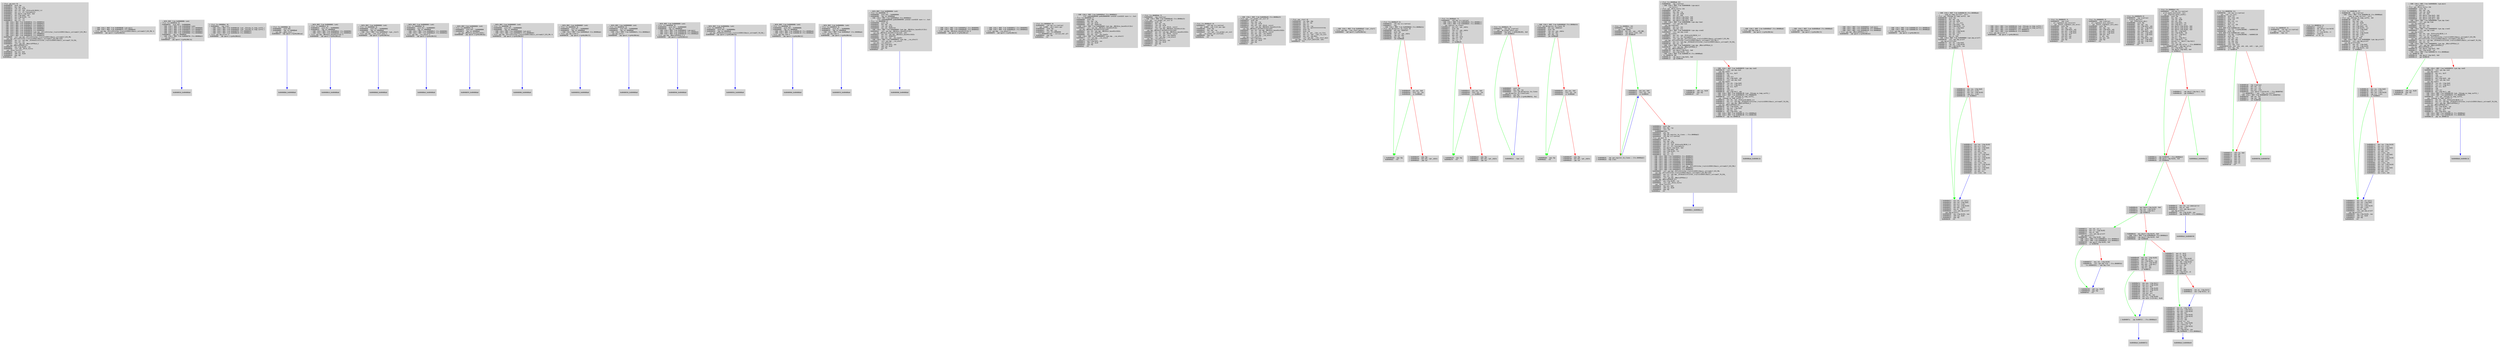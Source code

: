 digraph code {
	graph [bgcolor=white];
	node [color=lightgray, style=filled shape=box fontname="Courier" fontsize="8"];
 "0x00400b50_0x00400b50" [URL="sym.main/0x00400b50", color="lightgray", label="/ (fcn) sym.main 91\l| 0x00400b50   push rbp\l| 0x00400b51   mov rbp, rsp\l| 0x00400b54   sub rsp, 0x20\l| 0x00400b58   mov rax, sym._ZSt4coutGLIBCXX_3.4\l| 0x00400b62   mov rcx, str.runningtests\l| 0x00400b6c   mov dword [rbp-0x4], 0x0\l| 0x00400b73   mov [rbp-0x8], edi\l| 0x00400b76   mov [rbp-0x10], rsi\l| 0x00400b7a   mov rdi, rax\l| 0x00400b7d   mov rsi, rcx\l| ; CODE (CALL) XREF from 0x00400916 (fcn.00400916)\l| ; CODE (CALL) XREF from 0x004009d3 (fcn.004009d3)\l| ; CODE (CALL) XREF from 0x00400a33 (fcn.00400a33)\l| ; CODE (CALL) XREF from 0x00400ab2 (fcn.00400ab2)\l| ; CODE (CALL) XREF from 0x00400986 (fcn.00400986)\l| ; CODE (CALL) XREF from 0x00400936 (fcn.00400936)\l| ; CODE (CALL) XREF from 0x00400910 (sym.imp._ZStlsISt11char_traitsIcEERSt13basic_ostreamIcT_ES5_PKc)\l| ; CODE (CALL) XREF from 0x00400956 (fcn.00400956)\l| ; CODE (CALL) XREF from 0x00400976 (fcn.00400976)\l| 0x00400b80   call sym.imp._ZStlsISt11char_traitsIcEERSt13basic_ostreamIcT_ES5_PKc\l|    sym.imp._ZStlsISt11char_traitsIcEERSt13basic_ostreamIcT_ES5_PKc(unk)\l| 0x00400b85   mov rsi, sym.imp._ZSt4endlIcSt11char_traitsIcEERSt13basic_ostreamIT_T0_ES6_\l| 0x00400b8f   mov rdi, rax\l| 0x00400b92   call sym.imp._ZNSolsEPFRSoS_E\l|    sym.imp._ZNSolsEPFRSoS_E()\l| 0x00400b97   mov [rbp-0x18], rax\l| 0x00400b9b   call sym._Z9run_testsv\l|    sym._Z9run_testsv()\l| 0x00400ba0   mov eax, 0x0\l| 0x00400ba5   add rsp, 0x20\l| 0x00400ba9   pop rbp\l\ 0x00400baa   ret\l"]
 "0x00400910_0x00400910" [URL="sym.imp._ZStlsISt11char_traitsIcEERSt13basic_ostreamIcT_ES5_PKc/0x00400910", color="lightgray", label="  ; CODE (CALL) XREF from 0x00400b80 (sym.main)\l  ; CODE (CALL) XREF from 0x00400bf9 (fcn.00400bab)\l/ (fcn) sym.imp._ZStlsISt11char_traitsIcEERSt13basic_ostreamIcT_ES5_PKc 6\l\ 0x00400910   jmp qword [rip+0x200c82]\l"]
	"0x00400916_0x00400916" -> "0x00400916_0x004008a0" [color="blue"];
 "0x00400916_0x00400916" [URL="fcn.00400916/0x00400916", color="lightgray", label="  ; DATA XREF from 0x00000006 (unk)\l/ (fcn) fcn.00400916 16\l| 0x00400916   push 0x6 ; 0x00000006 \l| ; CODE (CALL) XREF from 0x004008a0 (unk)\l| ; CODE (CALL) XREF from 0x004008d6 (fcn.004008d6)\l| ; CODE (CALL) XREF from 0x004008f6 (fcn.004008f6)\l| ; CODE (CALL) XREF from 0x004008e6 (fcn.004008e6)\l| ; CODE (CALL) XREF from 0x004008b6 (fcn.004008b6)\l| 0x0040091b   jmp loc.004008a0\l| ; CODE (CALL) XREF from 0x00400f5b (fcn.00400da3)\l\ ;-- sym.imp.free:\l\ 0x00400920   jmp qword [rip+0x200c7a]\l"]
 "0x004008ac_0x004008ac" [URL="fcn.004008ac/0x004008ac", color="lightgray", label="/ (fcn) fcn.004008ac 10\l| 0x004008ac   nop [rax]\l  ; CODE (CALL) XREF from 0x00400cbb (sym._Z16swap_no_temp_varPiS_)\l  ; CODE (CALL) XREF from 0x00400d2b (sym._Z16swap_no_temp_varPiS_)\l  ; CODE (CALL) XREF from 0x00400f41 (fcn.00400da3)\l  ; CODE (CALL) XREF from 0x00400e3d (fcn.00400da3)\l/ (fcn) sym.imp.printf 6\l\ 0x004008b0   jmp qword [rip+0x200cb2]\l"]
	"0x004008b6_0x004008b6" -> "0x004008b6_0x004008a0" [color="blue"];
 "0x004008b6_0x004008b6" [URL="fcn.004008b6/0x004008b6", color="lightgray", label="/ (fcn) fcn.004008b6 16\l| 0x004008b6   push 0x0\l| 0x004008bb   jmp loc.004008a0\l\ ;-- sym.imp.__gmon_start__:\l\ 0x004008c0   jmp qword [rip+0x200caa]\l"]
	"0x004008c6_0x004008c6" -> "0x004008c6_0x004008a0" [color="blue"];
 "0x004008c6_0x004008c6" [URL="fcn.004008c6/0x004008c6", color="lightgray", label="  ; DATA XREF from 0x00000001 (unk)\l/ (fcn) fcn.004008c6 16\l| 0x004008c6   push 0x1 ; 0x00000001 \l| 0x004008cb   jmp loc.004008a0\l  ; CODE (CALL) XREF from 0x004009a2 (fcn.00400986)\l  ; CODE (CALL) XREF from 0x00400a02 (fcn.004009eb)\l/ (fcn) sym.imp._ZNSt8ios_base4InitC1Ev 6\l\ 0x004008d0   jmp qword [rip+0x200ca2]\l"]
	"0x004008d6_0x004008d6" -> "0x004008d6_0x004008a0" [color="blue"];
 "0x004008d6_0x004008d6" [URL="fcn.004008d6/0x004008d6", color="lightgray", label="  ; DATA XREF from 0x00000002 (unk)\l/ (fcn) fcn.004008d6 16\l| 0x004008d6   push 0x2 ; 0x00000002 \l| 0x004008db   jmp loc.004008a0\l  ; CODE (CALL) XREF from 0x00400a6f (sym._start)\l/ (fcn) sym.imp.__libc_start_main 6\l\ 0x004008e0   jmp qword [rip+0x200c9a]\l"]
	"0x004008e6_0x004008e6" -> "0x004008e6_0x004008a0" [color="blue"];
 "0x004008e6_0x004008e6" [URL="fcn.004008e6/0x004008e6", color="lightgray", label="  ; DATA XREF from 0x00000003 (unk)\l/ (fcn) fcn.004008e6 16\l| 0x004008e6   push 0x3 ; 0x00000003 \l| 0x004008eb   jmp loc.004008a0\l  ; CODE (CALL) XREF from 0x004009c5 (fcn.00400986)\l  ; CODE (CALL) XREF from 0x00400a25 (fcn.004009eb)\l/ (fcn) sym.imp.__cxa_atexit 6\l\ 0x004008f0   jmp qword [rip+0x200c92]\l"]
	"0x004008f6_0x004008f6" -> "0x004008f6_0x004008a0" [color="blue"];
 "0x004008f6_0x004008f6" [URL="fcn.004008f6/0x004008f6", color="lightgray", label="  ; DATA XREF from 0x00000004 (unk)\l/ (fcn) fcn.004008f6 16\l| 0x004008f6   push 0x4 ; 0x00000004 \l| 0x004008fb   jmp loc.004008a0\l\ ;-- sym.imp._ZNSt8ios_base4InitD1Ev:\l\ 0x00400900   jmp qword [rip+0x200c8a]\l"]
	"0x00400906_0x00400906" -> "0x00400906_0x004008a0" [color="blue"];
 "0x00400906_0x00400906" [URL="fcn.00400906/0x00400906", color="lightgray", label="  ; DATA XREF from 0x00000005 (unk)\l/ (fcn) fcn.00400906 16\l| 0x00400906   push 0x5 ; 0x00000005 \l| 0x0040090b   jmp loc.004008a0\l  ; CODE (CALL) XREF from 0x00400b80 (sym.main)\l  ; CODE (CALL) XREF from 0x00400bf9 (fcn.00400bab)\l/ (fcn) sym.imp._ZStlsISt11char_traitsIcEERSt13basic_ostreamIcT_ES5_PKc 6\l\ 0x00400910   jmp qword [rip+0x200c82]\l"]
	"0x00400926_0x00400926" -> "0x00400926_0x004008a0" [color="blue"];
 "0x00400926_0x00400926" [URL="fcn.00400926/0x00400926", color="lightgray", label="  ; DATA XREF from 0x00000007 (unk)\l/ (fcn) fcn.00400926 16\l| 0x00400926   push 0x7 ; 0x00000007 \l| 0x0040092b   jmp loc.004008a0\l  ; CODE (CALL) XREF from 0x00400be0 (fcn.00400bab)\l/ (fcn) sym.imp.srand 6\l\ 0x00400930   jmp qword [rip+0x200c72]\l"]
	"0x00400936_0x00400936" -> "0x00400936_0x004008a0" [color="blue"];
 "0x00400936_0x00400936" [URL="fcn.00400936/0x00400936", color="lightgray", label="  ; DATA XREF from 0x00000008 (unk)\l/ (fcn) fcn.00400936 16\l| 0x00400936   push 0x8 ; 0x00000008 \l| 0x0040093b   jmp loc.004008a0\l| ; CODE (CALL) XREF from 0x00400dfa (fcn.00400da3)\l\ ;-- sym.imp.calloc:\l\ 0x00400940   jmp qword [rip+0x200c6a]\l"]
	"0x00400946_0x00400946" -> "0x00400946_0x004008a0" [color="blue"];
 "0x00400946_0x00400946" [URL="fcn.00400946/0x00400946", color="lightgray", label="  ; DATA XREF from 0x00000009 (unk)\l/ (fcn) fcn.00400946 16\l| 0x00400946   push 0x9 ; 0x00000009 \l| 0x0040094b   jmp loc.004008a0\l  ; CODE (CALL) XREF from 0x00400b92 (sym.main)\l  ; CODE (CALL) XREF from 0x00400c0b (fcn.00400bab)\l  ; CODE (CALL) XREF from 0x00400c69 (fcn.00400bab)\l/ (fcn) sym.imp._ZNSolsEPFRSoS_E 6\l\ 0x00400950   jmp qword [rip+0x200c62]\l"]
	"0x00400956_0x00400956" -> "0x00400956_0x004008a0" [color="blue"];
 "0x00400956_0x00400956" [URL="fcn.00400956/0x00400956", color="lightgray", label="  ; DATA XREF from 0x0000000a (unk)\l/ (fcn) fcn.00400956 16\l| 0x00400956   push 0xa ; 0x0000000a \l| 0x0040095b   jmp loc.004008a0\l\ ;-- sym.imp._ZSt4endlIcSt11char_traitsIcEERSt13basic_ostreamIT_T0_ES6_:\l\ 0x00400960   jmp qword [rip+0x200c5a]\l"]
	"0x00400966_0x00400966" -> "0x00400966_0x004008a0" [color="blue"];
 "0x00400966_0x00400966" [URL="fcn.00400966/0x00400966", color="lightgray", label="  ; DATA XREF from 0x0000000b (unk)\l/ (fcn) fcn.00400966 16\l| 0x00400966   push 0xb ; 0x0000000b \l| 0x0040096b   jmp loc.004008a0\l  ; CODE (CALL) XREF from 0x00400c28 (fcn.00400bab)\l  ; CODE (CALL) XREF from 0x00400c38 (fcn.00400bab)\l/ (fcn) sym.imp.rand 6\l\ 0x00400970   jmp qword [rip+0x200c52]\l"]
	"0x00400976_0x00400976" -> "0x00400976_0x004008a0" [color="blue"];
 "0x00400976_0x00400976" [URL="fcn.00400976/0x00400976", color="lightgray", label="  ; DATA XREF from 0x0000000c (unk)\l/ (fcn) fcn.00400976 16\l| 0x00400976   push 0xc ; 0x0000000c \l| 0x0040097b   jmp loc.004008a0\l  ; CODE (CALL) XREF from 0x00400bd7 (fcn.00400bab)\l/ (fcn) sym.imp.time 6\l\ 0x00400980   jmp qword [rip+0x200c4a]\l"]
	"0x00400986_0x00400986" -> "0x00400986_0x004008a0" [color="blue"];
 "0x00400986_0x00400986" [URL="fcn.00400986/0x00400986", color="lightgray", label="  ; DATA XREF from 0x0000000d (unk)\l/ (fcn) fcn.00400986 77\l| 0x00400986   push 0xd ; 0x0000000d \l| 0x0040098b   jmp loc.004008a0\l  ; CODE (CALL) XREF from 0x004009e4 (fcn.004009d3)\l   ;      [13] va=0x00400990 pa=0x00000990 sz=1618 vsz=1618 rwx=-r-x .text\l/ (fcn) fcn.00400990 67\l| 0x00400990   push rbp\l| 0x00400991   mov rbp, rsp\l| 0x00400994   sub rsp, 0x10\l| 0x00400998   mov rdi, 0x601714\l| ; CODE (CALL) XREF from 0x004008d0 (sym.imp._ZNSt8ios_base4InitC1Ev)\l| 0x004009a2   call sym.imp._ZNSt8ios_base4InitC1Ev\l|    sym.imp._ZNSt8ios_base4InitC1Ev(unk, unk)\l| 0x004009a7   mov rdi, sym.imp._ZNSt8ios_base4InitD1Ev\l| 0x004009b1   mov rsi, 0x601714\l| 0x004009bb   mov rdx, sym.__dso_handle\l| ; CODE (CALL) XREF from 0x004008f0 (sym.imp.__cxa_atexit)\l| 0x004009c5   call sym.imp.__cxa_atexit\l|    sym.imp.__cxa_atexit()\l| 0x004009ca   mov [rbp-0x4], eax\l| 0x004009cd   add rsp, 0x10\l| 0x004009d1   pop rbp\l\ 0x004009d2   ret\l"]
 "0x004008d0_0x004008d0" [URL="sym.imp._ZNSt8ios_base4InitC1Ev/0x004008d0", color="lightgray", label="  ; CODE (CALL) XREF from 0x004009a2 (fcn.00400986)\l  ; CODE (CALL) XREF from 0x00400a02 (fcn.004009eb)\l/ (fcn) sym.imp._ZNSt8ios_base4InitC1Ev 6\l\ 0x004008d0   jmp qword [rip+0x200ca2]\l"]
 "0x004008f0_0x004008f0" [URL="sym.imp.__cxa_atexit/0x004008f0", color="lightgray", label="  ; CODE (CALL) XREF from 0x004009c5 (fcn.00400986)\l  ; CODE (CALL) XREF from 0x00400a25 (fcn.004009eb)\l/ (fcn) sym.imp.__cxa_atexit 6\l\ 0x004008f0   jmp qword [rip+0x200c92]\l"]
 "0x004009d3_0x004009d3" [URL="fcn.004009d3/0x004009d3", color="lightgray", label="/ (fcn) fcn.004009d3 24\l| 0x004009d3   o16 nop [cs:rax+rax]\l| ;-- sym._GLOBAL__sub_I_main.cpp:\l| 0x004009e0   push rbp\l| 0x004009e1   mov rbp, rsp\l| 0x004009e4   call fcn.00400990\l|    fcn.00400990(unk) ; section_end..plt\l| 0x004009e9   pop rbp\l\ 0x004009ea   ret\l"]
 "0x00400990_0x00400990" [URL="fcn.00400990/0x00400990", color="lightgray", label="  ; CODE (CALL) XREF from 0x004009e4 (fcn.004009d3)\l   ;      [13] va=0x00400990 pa=0x00000990 sz=1618 vsz=1618 rwx=-r-x .text\l/ (fcn) fcn.00400990 67\l| 0x00400990   push rbp\l| 0x00400991   mov rbp, rsp\l| 0x00400994   sub rsp, 0x10\l| 0x00400998   mov rdi, 0x601714\l| ; CODE (CALL) XREF from 0x004008d0 (sym.imp._ZNSt8ios_base4InitC1Ev)\l| 0x004009a2   call sym.imp._ZNSt8ios_base4InitC1Ev\l|    sym.imp._ZNSt8ios_base4InitC1Ev(unk)\l| 0x004009a7   mov rdi, sym.imp._ZNSt8ios_base4InitD1Ev\l| 0x004009b1   mov rsi, 0x601714\l| 0x004009bb   mov rdx, sym.__dso_handle\l| ; CODE (CALL) XREF from 0x004008f0 (sym.imp.__cxa_atexit)\l| 0x004009c5   call sym.imp.__cxa_atexit\l|    sym.imp.__cxa_atexit()\l| 0x004009ca   mov [rbp-0x4], eax\l| 0x004009cd   add rsp, 0x10\l| 0x004009d1   pop rbp\l\ 0x004009d2   ret\l"]
 "0x004009eb_0x004009eb" [URL="fcn.004009eb/0x004009eb", color="lightgray", label="/ (fcn) fcn.004009eb 72\l| 0x004009eb   nop [rax+rax]\l  ; CODE (CALL) XREF from 0x00400a44 (fcn.00400a33)\l/ (fcn) sym.__cxx_global_var_init 67\l| 0x004009f0   push rbp\l| 0x004009f1   mov rbp, rsp\l| 0x004009f4   sub rsp, 0x10\l| 0x004009f8   mov rdi, sym._ZStL8__ioinit\l| 0x00400a02   call sym.imp._ZNSt8ios_base4InitC1Ev\l|    sym.imp._ZNSt8ios_base4InitC1Ev(unk)\l| 0x00400a07   mov rdi, sym.imp._ZNSt8ios_base4InitD1Ev\l| 0x00400a11   mov rsi, sym._ZStL8__ioinit\l| 0x00400a1b   mov rdx, sym.__dso_handle\l| 0x00400a25   call sym.imp.__cxa_atexit\l|    sym.imp.__cxa_atexit()\l| 0x00400a2a   mov [rbp-0x4], eax\l| 0x00400a2d   add rsp, 0x10\l| 0x00400a31   pop rbp\l\ 0x00400a32   ret\l"]
 "0x00400a33_0x00400a33" [URL="fcn.00400a33/0x00400a33", color="lightgray", label="/ (fcn) fcn.00400a33 24\l| 0x00400a33   o16 nop [cs:rax+rax]\l| ;-- sym._GLOBAL__sub_I_bit_ops.cpp:\l| 0x00400a40   push rbp\l| 0x00400a41   mov rbp, rsp\l| 0x00400a44   call sym.__cxx_global_var_init\l|    sym.__cxx_global_var_init(unk)\l| 0x00400a49   pop rbp\l\ 0x00400a4a   ret\l"]
 "0x004009f0_0x004009f0" [URL="sym.__cxx_global_var_init/0x004009f0", color="lightgray", label="  ; CODE (CALL) XREF from 0x00400a44 (fcn.00400a33)\l/ (fcn) sym.__cxx_global_var_init 67\l| 0x004009f0   push rbp\l| 0x004009f1   mov rbp, rsp\l| 0x004009f4   sub rsp, 0x10\l| 0x004009f8   mov rdi, sym._ZStL8__ioinit\l| 0x00400a02   call sym.imp._ZNSt8ios_base4InitC1Ev\l|    sym.imp._ZNSt8ios_base4InitC1Ev(unk)\l| 0x00400a07   mov rdi, sym.imp._ZNSt8ios_base4InitD1Ev\l| 0x00400a11   mov rsi, sym._ZStL8__ioinit\l| 0x00400a1b   mov rdx, sym.__dso_handle\l| 0x00400a25   call sym.imp.__cxa_atexit\l|    sym.imp.__cxa_atexit()\l| 0x00400a2a   mov [rbp-0x4], eax\l| 0x00400a2d   add rsp, 0x10\l| 0x00400a31   pop rbp\l\ 0x00400a32   ret\l"]
 "0x00400a4b_0x00400a4b" [URL="sym._start/0x00400a4b", color="lightgray", label="/ (fcn) sym._start 42\l| 0x00400a4b   xor ebp, ebp\l| 0x00400a4d   mov r9, rdx\l| 0x00400a50   pop rsi\l| 0x00400a51   mov rdx, rsp\l| 0x00400a54   and rsp, 0xfffffffffffffff0\l| 0x00400a58   push rax\l| 0x00400a59   push rsp\l| 0x00400a5a   mov r8, sym.__libc_csu_fini\l| 0x00400a61   mov rcx, sym.__libc_csu_init\l| 0x00400a68   mov rdi, sym.main\l| 0x00400a6f   call sym.imp.__libc_start_main\l|    sym.imp.__libc_start_main(unk, unk)\l\ 0x00400a74   hlt\l"]
 "0x004008e0_0x004008e0" [URL="sym.imp.__libc_start_main/0x004008e0", color="lightgray", label="  ; CODE (CALL) XREF from 0x00400a6f (sym._start)\l/ (fcn) sym.imp.__libc_start_main 6\l\ 0x004008e0   jmp qword [rip+0x200c9a]\l"]
	"0x00400a75_0x00400a75" -> "0x00400a75_0x00400ab0" [color="green"];
	"0x00400a75_0x00400a75" -> "0x00400a75_0x00400a95" [color="red"];
 "0x00400a75_0x00400a75" [URL="fcn.00400a75/0x00400a75", color="lightgray", label="/ (fcn) fcn.00400a75 61\l| 0x00400a75   o16 nop [cs:rax+rax]\l| 0x00400a7f   nop\l  ; CODE (CALL) XREF from 0x00400b0d (fcn.00400afa)\l/ (fcn) sym.deregister_tm_clones 50\l| 0x00400a80   mov eax, 0x6015ef\l| 0x00400a85   push rbp\l| 0x00400a86   sub rax, sym._edata\l| 0x00400a8c   cmp rax, 0xe\l| 0x00400a90   mov rbp, rsp\l| 0x00400a93   jbe 0x400ab0\l"]
	"0x00400a75_0x00400a95" -> "0x00400a75_0x00400ab0" [color="green"];
	"0x00400a75_0x00400a95" -> "0x00400a75_0x00400a9f" [color="red"];
 "0x00400a75_0x00400a95" [URL="fcn.00400a75/0x00400a95", color="lightgray", label="| 0x00400a95   mov eax, 0x0\l| 0x00400a9a   test rax, rax\l| 0x00400a9d   jz 0x400ab0\l"]
 "0x00400a75_0x00400a9f" [URL="fcn.00400a75/0x00400a9f", color="lightgray", label="| 0x00400a9f   pop rbp\l| 0x00400aa0   mov edi, sym._edata\l| 0x00400aa5   jmp rax\l"]
 "0x00400a75_0x00400ab0" [URL="fcn.00400a75/0x00400ab0", color="lightgray", label="| 0x00400ab0   pop rbp\l\ 0x00400ab1   ret\l"]
	"0x00400ab2_0x00400ab2" -> "0x00400ab2_0x00400af8" [color="green"];
	"0x00400ab2_0x00400ab2" -> "0x00400ab2_0x00400ae3" [color="red"];
 "0x00400ab2_0x00400ab2" [URL="fcn.00400ab2/0x00400ab2", color="lightgray", label="/ (fcn) fcn.00400ab2 72\l| 0x00400ab2   o16 nop [cs:rax+rax]\l| ; CODE (CALL) XREF from 0x00400b2b (fcn.00400b1c)\l| ; CODE (CALL) XREF from 0x00400b41 (fcn.00400b1c)\l| ;-- sym.register_tm_clones:\l| 0x00400ac0   mov esi, sym._edata\l| 0x00400ac5   push rbp\l| 0x00400ac6   sub rsi, sym._edata\l| 0x00400acd   sar rsi, 0x3\l| 0x00400ad1   mov rbp, rsp\l| 0x00400ad4   mov rax, rsi\l| 0x00400ad7   shr rax, 0x3f\l| 0x00400adb   add rsi, rax\l| 0x00400ade   sar rsi, 1\l| 0x00400ae1   jz 0x400af8\l"]
	"0x00400ab2_0x00400ae3" -> "0x00400ab2_0x00400af8" [color="green"];
	"0x00400ab2_0x00400ae3" -> "0x00400ab2_0x00400aed" [color="red"];
 "0x00400ab2_0x00400ae3" [URL="fcn.00400ab2/0x00400ae3", color="lightgray", label="| 0x00400ae3   mov eax, 0x0\l| 0x00400ae8   test rax, rax\l| 0x00400aeb   jz 0x400af8\l"]
 "0x00400ab2_0x00400aed" [URL="fcn.00400ab2/0x00400aed", color="lightgray", label="| 0x00400aed   pop rbp\l| 0x00400aee   mov edi, sym._edata\l| 0x00400af3   jmp rax\l"]
 "0x00400ab2_0x00400af8" [URL="fcn.00400ab2/0x00400af8", color="lightgray", label="| 0x00400af8   pop rbp\l\ 0x00400af9   ret\l"]
	"0x00400afa_0x00400afa" -> "0x00400afa_0x00400b1a" [color="green"];
	"0x00400afa_0x00400afa" -> "0x00400afa_0x00400b09" [color="red"];
 "0x00400afa_0x00400afa" [URL="fcn.00400afa/0x00400afa", color="lightgray", label="/ (fcn) fcn.00400afa 34\l| 0x00400afa   o16 nop [rax+rax]\l| ;-- sym.__do_global_dtors_aux:\l| 0x00400b00   cmp byte [rip+0x200c09], 0x0\l| 0x00400b07   jnz 0x400b1a\l"]
	"0x00400afa_0x00400b09" -> "0x00400afa_0x00400b1a" [color="blue"];
 "0x00400afa_0x00400b09" [URL="fcn.00400afa/0x00400b09", color="lightgray", label="| 0x00400b09   push rbp\l| 0x00400b0a   mov rbp, rsp\l| 0x00400b0d   call sym.deregister_tm_clones\l|    sym.deregister_tm_clones(unk)\l| 0x00400b12   pop rbp\l| 0x00400b13   mov byte [rip+0x200bf6], 0x1\l"]
 "0x00400afa_0x00400b1a" [URL="fcn.00400afa/0x00400b1a", color="lightgray", label="\ 0x00400b1a   repe ret\l"]
	"0x00400a80_0x00400a80" -> "0x00400a80_0x00400ab0" [color="green"];
	"0x00400a80_0x00400a80" -> "0x00400a80_0x00400a95" [color="red"];
 "0x00400a80_0x00400a80" [URL="sym.deregister_tm_clones/0x00400a80", color="lightgray", label="  ; CODE (CALL) XREF from 0x00400b0d (fcn.00400afa)\l/ (fcn) sym.deregister_tm_clones 50\l| 0x00400a80   mov eax, 0x6015ef\l| 0x00400a85   push rbp\l| 0x00400a86   sub rax, sym._edata\l| 0x00400a8c   cmp rax, 0xe\l| 0x00400a90   mov rbp, rsp\l| 0x00400a93   jbe 0x400ab0\l"]
	"0x00400a80_0x00400a95" -> "0x00400a80_0x00400ab0" [color="green"];
	"0x00400a80_0x00400a95" -> "0x00400a80_0x00400a9f" [color="red"];
 "0x00400a80_0x00400a95" [URL="sym.deregister_tm_clones/0x00400a95", color="lightgray", label="| 0x00400a95   mov eax, 0x0\l| 0x00400a9a   test rax, rax\l| 0x00400a9d   jz 0x400ab0\l"]
 "0x00400a80_0x00400a9f" [URL="sym.deregister_tm_clones/0x00400a9f", color="lightgray", label="| 0x00400a9f   pop rbp\l| 0x00400aa0   mov edi, sym._edata\l| 0x00400aa5   jmp rax\l"]
 "0x00400a80_0x00400ab0" [URL="sym.deregister_tm_clones/0x00400ab0", color="lightgray", label="| 0x00400ab0   pop rbp\l\ 0x00400ab1   ret\l"]
	"0x00400b1c_0x00400b1c" -> "0x00400b1c_0x00400b30" [color="green"];
	"0x00400b1c_0x00400b1c" -> "0x00400b1c_0x00400b2b" [color="red"];
 "0x00400b1c_0x00400b1c" [URL="fcn.00400b1c/0x00400b1c", color="lightgray", label="/ (fcn) fcn.00400b1c 143\l| 0x00400b1c   nop [rax]\l| ;-- sym.frame_dummy:\l| 0x00400b20   mov edi, sym.__JCR_END__\l| 0x00400b25   cmp qword [rdi], 0x0\l| 0x00400b29   jnz 0x400b30\l"]
	"0x00400b1c_0x00400b30" -> "0x00400b1c_0x00400b2b" [color="green"];
	"0x00400b1c_0x00400b30" -> "0x00400b1c_0x00400b3a" [color="red"];
 "0x00400b1c_0x00400b30" [URL="fcn.00400b1c/0x00400b30", color="lightgray", label="| 0x00400b30   mov eax, 0x0\l| 0x00400b35   test rax, rax\l| 0x00400b38   jz 0x400b2b\l"]
	"0x00400b1c_0x00400b2b" -> "0x00400b1c_0x00400b30" [color="blue"];
 "0x00400b1c_0x00400b2b" [URL="fcn.00400b1c/0x00400b2b", color="lightgray", label="| 0x00400b2b   jmp sym.register_tm_clones ; (fcn.00400ab2)\l| 0x00400b2d   nop [rax]\l"]
	"0x00400b1c_0x00400b3a" -> "0x00400b1c_0x00400ac0" [color="blue"];
 "0x00400b1c_0x00400b3a" [URL="fcn.00400b1c/0x00400b3a", color="lightgray", label="| 0x00400b3a   push rbp\l| 0x00400b3b   mov rbp, rsp\l| 0x00400b3e   call rax\l|    0x00000000(unk)\l| 0x00400b40   pop rbp\l| 0x00400b41   jmp sym.register_tm_clones ; (fcn.00400ab2)\l| 0x00400b46   o16 nop [cs:rax+rax]\l/ (fcn) sym.main 91\l| 0x00400b50   push rbp\l| 0x00400b51   mov rbp, rsp\l| 0x00400b54   sub rsp, 0x20\l| 0x00400b58   mov rax, sym._ZSt4coutGLIBCXX_3.4\l| 0x00400b62   mov rcx, str.runningtests\l| 0x00400b6c   mov dword [rbp-0x4], 0x0\l| 0x00400b73   mov [rbp-0x8], edi\l| 0x00400b76   mov [rbp-0x10], rsi\l| 0x00400b7a   mov rdi, rax\l| 0x00400b7d   mov rsi, rcx\l| ; CODE (CALL) XREF from 0x00400916 (fcn.00400916)\l| ; CODE (CALL) XREF from 0x004009d3 (fcn.004009d3)\l| ; CODE (CALL) XREF from 0x00400a33 (fcn.00400a33)\l| ; CODE (CALL) XREF from 0x00400ab2 (fcn.00400ab2)\l| ; CODE (CALL) XREF from 0x00400986 (fcn.00400986)\l| ; CODE (CALL) XREF from 0x00400936 (fcn.00400936)\l| ; CODE (CALL) XREF from 0x00400910 (sym.imp._ZStlsISt11char_traitsIcEERSt13basic_ostreamIcT_ES5_PKc)\l| ; CODE (CALL) XREF from 0x00400956 (fcn.00400956)\l| ; CODE (CALL) XREF from 0x00400976 (fcn.00400976)\l| 0x00400b80   call sym.imp._ZStlsISt11char_traitsIcEERSt13basic_ostreamIcT_ES5_PKc\l|    sym.imp._ZStlsISt11char_traitsIcEERSt13basic_ostreamIcT_ES5_PKc(unk)\l| 0x00400b85   mov rsi, sym.imp._ZSt4endlIcSt11char_traitsIcEERSt13basic_ostreamIT_T0_ES6_\l| 0x00400b8f   mov rdi, rax\l| 0x00400b92   call sym.imp._ZNSolsEPFRSoS_E\l|    sym.imp._ZNSolsEPFRSoS_E()\l| 0x00400b97   mov [rbp-0x18], rax\l| 0x00400b9b   call sym._Z9run_testsv\l|    sym._Z9run_testsv()\l| 0x00400ba0   mov eax, 0x0\l| 0x00400ba5   add rsp, 0x20\l| 0x00400ba9   pop rbp\l\ 0x00400baa   ret\l"]
	"0x00400bab_0x00400bab" -> "0x00400bab_0x00400c82" [color="green"];
	"0x00400bab_0x00400bab" -> "0x00400bab_0x00400c28" [color="red"];
 "0x00400bab_0x00400bab" [URL="fcn.00400bab/0x00400bab", color="lightgray", label="/ (fcn) fcn.00400bab 221\l| 0x00400bab   nop [rax+rax]\l  ; CODE (CALL) XREF from 0x00400b9b (sym.main)\l   ;      run_tests()\l/ (fcn) sym._Z9run_testsv 216\l| 0x00400bb0   push rbp\l| 0x00400bb1   mov rbp, rsp\l| 0x00400bb4   sub rsp, 0x20\l| 0x00400bb8   mov rdi, 0x0\l| 0x00400bc2   mov dword [rbp-0x4], 0x0\l| 0x00400bc9   mov dword [rbp-0x8], 0x0\l| 0x00400bd0   mov dword [rbp-0xc], 0x0\l| ; CODE (CALL) XREF from 0x00400980 (sym.imp.time)\l| 0x00400bd7   call sym.imp.time\l|    sym.imp.time(unk)\l| 0x00400bdc   mov ecx, eax\l| 0x00400bde   mov edi, ecx\l| ; CODE (CALL) XREF from 0x00400930 (sym.imp.srand)\l| 0x00400be0   call sym.imp.srand\l|    sym.imp.srand()\l| 0x00400be5   mov rdi, sym._ZSt4coutGLIBCXX_3.4\l| 0x00400bef   mov rsi, str.xorswaptest\l| 0x00400bf9   call sym.imp._ZStlsISt11char_traitsIcEERSt13basic_ostreamIcT_ES5_PKc\l|    sym.imp._ZStlsISt11char_traitsIcEERSt13basic_ostreamIcT_ES5_PKc()\l| 0x00400bfe   mov rsi, sym.imp._ZSt4endlIcSt11char_traitsIcEERSt13basic_ostreamIT_T0_ES6_\l| 0x00400c08   mov rdi, rax\l| ; CODE (CALL) XREF from 0x00400950 (sym.imp._ZNSolsEPFRSoS_E)\l| 0x00400c0b   call sym.imp._ZNSolsEPFRSoS_E\l|    sym.imp._ZNSolsEPFRSoS_E()\l| 0x00400c10   mov dword [rbp-0x4], 0x0\l| 0x00400c17   mov [rbp-0x18], rax\l| ; CODE (CALL) XREF from 0x00400c7d (fcn.00400bab)\l|- loc.00400c1b 109\l| 0x00400c1b   cmp dword [rbp-0x4], 0x8\l| 0x00400c22   jge 0x400c82\l"]
	"0x00400bab_0x00400c28" -> "0x00400bab_0x00400c1b" [color="blue"];
 "0x00400bab_0x00400c28" [URL="fcn.00400bab/0x00400c28", color="lightgray", label="| ; CODE (CALL) XREF from 0x00400970 (sym.imp.rand)\l| 0x00400c28   call sym.imp.rand\l|    sym.imp.rand()\l| 0x00400c2d   mov ecx, 0xff\l| 0x00400c32   cdq\l| 0x00400c33   idiv ecx\l| 0x00400c35   mov [rbp-0x8], edx\l| 0x00400c38   call sym.imp.rand\l|    sym.imp.rand()\l| 0x00400c3d   lea rdi, [rbp-0x8]\l| 0x00400c41   lea rsi, [rbp-0xc]\l| 0x00400c45   mov ecx, 0xff\l| 0x00400c4a   cdq\l| 0x00400c4b   idiv ecx\l| 0x00400c4d   mov [rbp-0xc], edx\l| ; CODE (CALL) XREF from 0x00400c90 (sym._Z16swap_no_temp_varPiS_)\l| ; CODE (CALL) XREF from 0x00400d39 (fcn.00400d39)\l| 0x00400c50   call sym._Z16swap_no_temp_varPiS_\l|    sym._Z16swap_no_temp_varPiS_()\l| 0x00400c55   mov rdi, sym._ZSt4coutGLIBCXX_3.4\l| 0x00400c5f   mov rsi, sym.imp._ZSt4endlIcSt11char_traitsIcEERSt13basic_ostreamIT_T0_ES6_\l| 0x00400c69   call sym.imp._ZNSolsEPFRSoS_E\l|    sym.imp._ZNSolsEPFRSoS_E()\l| 0x00400c6e   mov [rbp-0x20], rax\l| 0x00400c72   mov eax, [rbp-0x4]\l| 0x00400c75   add eax, 0x1\l| 0x00400c7a   mov [rbp-0x4], eax\l| ; CODE (CALL) XREF from 0x00400c1b (fcn.00400bab)\l| ; CODE (CALL) XREF from 0x00400c88 (fcn.00400c88)\l| 0x00400c7d   jmp loc.00400c1b\l"]
 "0x00400bab_0x00400c82" [URL="fcn.00400bab/0x00400c82", color="lightgray", label="| 0x00400c82   add rsp, 0x20\l| 0x00400c86   pop rbp\l\ 0x00400c87   ret\l"]
 "0x00400980_0x00400980" [URL="sym.imp.time/0x00400980", color="lightgray", label="  ; CODE (CALL) XREF from 0x00400bd7 (fcn.00400bab)\l/ (fcn) sym.imp.time 6\l\ 0x00400980   jmp qword [rip+0x200c4a]\l"]
 "0x00400930_0x00400930" [URL="sym.imp.srand/0x00400930", color="lightgray", label="  ; CODE (CALL) XREF from 0x00400be0 (fcn.00400bab)\l/ (fcn) sym.imp.srand 6\l\ 0x00400930   jmp qword [rip+0x200c72]\l"]
 "0x00400950_0x00400950" [URL="sym.imp._ZNSolsEPFRSoS_E/0x00400950", color="lightgray", label="  ; CODE (CALL) XREF from 0x00400b92 (sym.main)\l  ; CODE (CALL) XREF from 0x00400c0b (fcn.00400bab)\l  ; CODE (CALL) XREF from 0x00400c69 (fcn.00400bab)\l/ (fcn) sym.imp._ZNSolsEPFRSoS_E 6\l\ 0x00400950   jmp qword [rip+0x200c62]\l"]
 "0x00400970_0x00400970" [URL="sym.imp.rand/0x00400970", color="lightgray", label="  ; CODE (CALL) XREF from 0x00400c28 (fcn.00400bab)\l  ; CODE (CALL) XREF from 0x00400c38 (fcn.00400bab)\l/ (fcn) sym.imp.rand 6\l\ 0x00400970   jmp qword [rip+0x200c52]\l"]
	"0x00400c90_0x00400c90" -> "0x00400c90_0x00400d13" [color="green"];
	"0x00400c90_0x00400c90" -> "0x00400c90_0x00400cd1" [color="red"];
 "0x00400c90_0x00400c90" [URL="sym._Z16swap_no_temp_varPiS_/0x00400c90", color="lightgray", label="  ; CODE (CALL) XREF from 0x00400c50 (fcn.00400bab)\l   ;      swap_no_temp_var(int*, int*)\l/ (fcn) sym._Z16swap_no_temp_varPiS_ 169\l| 0x00400c90   push rbp\l| 0x00400c91   mov rbp, rsp\l| 0x00400c94   sub rsp, 0x20\l| 0x00400c98   mov rax, str.inii\l| 0x00400ca2   mov [rbp-0x8], rdi\l| 0x00400ca6   mov [rbp-0x10], rsi\l| 0x00400caa   mov rsi, [rbp-0x8]\l| 0x00400cae   mov esi, [rsi]\l| 0x00400cb0   mov rdi, [rbp-0x10]\l| 0x00400cb4   mov edx, [rdi]\l| 0x00400cb6   mov rdi, rax\l| 0x00400cb9   mov al, 0x0\l| ; CODE (CALL) XREF from 0x004008b0 (sym.imp.printf)\l| 0x00400cbb   call sym.imp.printf\l|    sym.imp.printf(unk)\l| 0x00400cc0   mov rdi, [rbp-0x8]\l| 0x00400cc4   cmp rdi, [rbp-0x10]\l| 0x00400cc8   mov [rbp-0x14], eax\l| 0x00400ccb   jz 0x400d13\l"]
	"0x00400c90_0x00400cd1" -> "0x00400c90_0x00400d13" [color="green"];
	"0x00400c90_0x00400cd1" -> "0x00400c90_0x00400ce3" [color="red"];
 "0x00400c90_0x00400cd1" [URL="sym._Z16swap_no_temp_varPiS_/0x00400cd1", color="lightgray", label="| 0x00400cd1   mov rax, [rbp-0x8]\l| 0x00400cd5   mov ecx, [rax]\l| 0x00400cd7   mov rax, [rbp-0x10]\l| 0x00400cdb   cmp ecx, [rax]\l| 0x00400cdd   jz 0x400d13\l"]
	"0x00400c90_0x00400ce3" -> "0x00400c90_0x00400d13" [color="blue"];
 "0x00400c90_0x00400ce3" [URL="sym._Z16swap_no_temp_varPiS_/0x00400ce3", color="lightgray", label="| 0x00400ce3   mov rax, [rbp-0x10]\l| 0x00400ce7   mov ecx, [rax]\l| 0x00400ce9   mov rax, [rbp-0x8]\l| 0x00400ced   mov edx, [rax]\l| 0x00400cef   xor edx, ecx\l| 0x00400cf1   mov [rax], edx\l| 0x00400cf3   mov rax, [rbp-0x8]\l| 0x00400cf7   mov ecx, [rax]\l| 0x00400cf9   mov rax, [rbp-0x10]\l| 0x00400cfd   mov edx, [rax]\l| 0x00400cff   xor edx, ecx\l| 0x00400d01   mov [rax], edx\l| 0x00400d03   mov rax, [rbp-0x10]\l| 0x00400d07   mov ecx, [rax]\l| 0x00400d09   mov rax, [rbp-0x8]\l| 0x00400d0d   mov edx, [rax]\l| 0x00400d0f   xor edx, ecx\l| 0x00400d11   mov [rax], edx\l"]
 "0x00400c90_0x00400d13" [URL="sym._Z16swap_no_temp_varPiS_/0x00400d13", color="lightgray", label="| 0x00400d13   mov rdi, str.outii\l| 0x00400d1d   mov rax, [rbp-0x8]\l| 0x00400d21   mov esi, [rax]\l| 0x00400d23   mov rax, [rbp-0x10]\l| 0x00400d27   mov edx, [rax]\l| 0x00400d29   mov al, 0x0\l| 0x00400d2b   call sym.imp.printf\l|    sym.imp.printf()\l| 0x00400d30   mov [rbp-0x18], eax\l| 0x00400d33   add rsp, 0x20\l| 0x00400d37   pop rbp\l\ 0x00400d38   ret\l"]
 "0x004008b0_0x004008b0" [URL="sym.imp.printf/0x004008b0", color="lightgray", label="  ; CODE (CALL) XREF from 0x00400cbb (sym._Z16swap_no_temp_varPiS_)\l  ; CODE (CALL) XREF from 0x00400d2b (sym._Z16swap_no_temp_varPiS_)\l  ; CODE (CALL) XREF from 0x00400f41 (fcn.00400da3)\l  ; CODE (CALL) XREF from 0x00400e3d (fcn.00400da3)\l/ (fcn) sym.imp.printf 6\l\ 0x004008b0   jmp qword [rip+0x200cb2]\l"]
 "0x00400d39_0x00400d39" [URL="fcn.00400d39/0x00400d39", color="lightgray", label="/ (fcn) fcn.00400d39 31\l| 0x00400d39   nop [rax]\l| ;  set_rightmost_one_zero(int)\l| ;-- sym._Z22set_rightmost_one_zeroi:\l| 0x00400d40   push rbp\l| 0x00400d41   mov rbp, rsp\l| 0x00400d44   mov [rbp-0x4], edi\l| 0x00400d47   mov edi, [rbp-0x4]\l| 0x00400d4a   mov eax, [rbp-0x4]\l| 0x00400d4d   sub eax, 0x1\l| 0x00400d52   and edi, eax\l| 0x00400d54   mov eax, edi\l| 0x00400d56   pop rbp\l\ 0x00400d57   ret\l"]
 "0x00400d58_0x00400d58" [URL="fcn.00400d58/0x00400d58", color="lightgray", label="/ (fcn) fcn.00400d58 32\l| 0x00400d58   nop [rax+rax]\l| ;  set_rightmost_zero_one(int)\l| ;-- sym._Z22set_rightmost_zero_onei:\l| 0x00400d60   push rbp\l| 0x00400d61   mov rbp, rsp\l| 0x00400d64   mov [rbp-0x4], edi\l| 0x00400d67   mov edi, [rbp-0x4]\l| 0x00400d6a   mov eax, [rbp-0x4]\l| 0x00400d6d   add eax, 0x1\l| 0x00400d72   or edi, eax\l| 0x00400d74   mov eax, edi\l| 0x00400d76   pop rbp\l\ 0x00400d77   ret\l"]
 "0x00400d78_0x00400d78" [URL="fcn.00400d78/0x00400d78", color="lightgray", label="/ (fcn) fcn.00400d78 43\l| 0x00400d78   nop [rax+rax]\l| ;  bitwise_abs(int)\l| ;-- sym._Z11bitwise_absi:\l| 0x00400d80   push rbp\l| 0x00400d81   mov rbp, rsp\l| 0x00400d84   mov [rbp-0x4], edi\l| 0x00400d87   mov edi, [rbp-0x4]\l| 0x00400d8a   sar edi, 0x1f\l| 0x00400d8d   mov [rbp-0x8], edi\l| 0x00400d90   mov edi, [rbp-0x8]\l| 0x00400d93   mov eax, [rbp-0x4]\l| 0x00400d96   xor eax, edi\l| 0x00400d98   mov [rbp-0x4], eax\l| 0x00400d9b   mov eax, [rbp-0x4]\l| 0x00400d9e   sub eax, [rbp-0x8]\l| 0x00400da1   pop rbp\l\ 0x00400da2   ret\l"]
	"0x00400da3_0x00400da3" -> "0x00400da3_0x00400e1e" [color="green"];
	"0x00400da3_0x00400da3" -> "0x00400da3_0x00400e11" [color="red"];
 "0x00400da3_0x00400da3" [URL="fcn.00400da3/0x00400da3", color="lightgray", label="/ (fcn) fcn.00400da3 451\l| 0x00400da3   o16 nop [cs:rax+rax]\l| ;  print_bytes_bin(void*, int)\l| ;-- sym._Z15print_bytes_binPvi:\l| 0x00400db0   push rbp\l| 0x00400db1   mov rbp, rsp\l| 0x00400db4   sub rsp, 0x40\l| 0x00400db8   mov rax, 0x1\l| 0x00400dc2   mov [rbp-0x8], rdi\l| 0x00400dc6   mov [rbp-0xc], esi\l| 0x00400dc9   mov dword [rbp-0x10], 0x0\l| 0x00400dd0   mov dword [rbp-0x14], 0x0\l| 0x00400dd7   mov qword [rbp-0x20], 0x0\l| 0x00400ddf   mov rdi, [rbp-0x8]\l| 0x00400de3   mov [rbp-0x28], rdi\l| 0x00400de7   mov esi, [rbp-0xc]\l| 0x00400dea   shl esi, 0x3\l| 0x00400ded   add esi, [rbp-0xc]\l| 0x00400df0   mov [rbp-0x2c], esi\l| 0x00400df3   movsxd rsi, dword [rbp-0x2c]\l| 0x00400df7   mov rdi, rax\l| 0x00400dfa   call sym.imp.calloc ; (fcn.00400936)\l|    fcn.00400936(unk) ; sym.imp.calloc\l| 0x00400dff   mov [rbp-0x20], rax\l| 0x00400e03   cmp qword [rbp-0x8], 0x0\l| 0x00400e0b   jz 0x400e1e\l"]
	"0x00400da3_0x00400e1e" -> "0x00400da3_0x00400e4a" [color="green"];
	"0x00400da3_0x00400e1e" -> "0x00400da3_0x00400e31" [color="red"];
 "0x00400da3_0x00400e1e" [URL="fcn.00400da3/0x00400e1e", color="lightgray", label="| 0x00400e1e   jmp 0x400f49 ; (fcn.00400da3)\l| 0x00400e23   cmp qword [rbp-0x20], 0x0\l| 0x00400e2b   jnz 0x400e4a\l"]
	"0x00400da3_0x00400e4a" -> "0x00400da3_0x00400f31" [color="green"];
	"0x00400da3_0x00400e4a" -> "0x00400da3_0x00400e5d" [color="red"];
 "0x00400da3_0x00400e4a" [URL="fcn.00400da3/0x00400e4a", color="lightgray", label="| 0x00400e4a   mov dword [rbp-0x10], 0x0\l| 0x00400e51   mov eax, [rbp-0x10]\l| 0x00400e54   cmp eax, [rbp-0xc]\l| 0x00400e57   jge 0x400f31\l"]
	"0x00400da3_0x00400f31" -> "0x00400da3_0x00400f60" [color="green"];
	"0x00400da3_0x00400f31" -> "0x00400da3_0x00400f57" [color="red"];
 "0x00400da3_0x00400f31" [URL="fcn.00400da3/0x00400f31", color="lightgray", label="| 0x00400f31   mov rdi, str.s\l| 0x00400f3b   mov rsi, [rbp-0x20]\l| 0x00400f3f   mov al, 0x0\l| 0x00400f41   call sym.imp.printf\l|    sym.imp.printf()\l| 0x00400f46   mov [rbp-0x38], eax\l| ; CODE (CALL) XREF from 0x00400e1e (fcn.00400da3)\l| ; CODE (CALL) XREF from 0x00400e45 (fcn.00400da3)\l| 0x00400f49   cmp qword [rbp-0x20], 0x0\l| 0x00400f51   jz 0x400f60\l"]
 "0x00400da3_0x00400f60" [URL="fcn.00400da3/0x00400f60", color="lightgray", label="| 0x00400f60   add rsp, 0x40\l| 0x00400f64   pop rbp\l\ 0x00400f65   ret\l"]
	"0x00400da3_0x00400f57" -> "0x00400da3_0x00400f60" [color="blue"];
 "0x00400da3_0x00400f57" [URL="fcn.00400da3/0x00400f57", color="lightgray", label="| 0x00400f57   mov rdi, [rbp-0x20]\l| 0x00400f5b   call sym.imp.free ; (fcn.00400916)\l|    fcn.00400916() ; sym.imp.free\l"]
	"0x00400da3_0x00400e5d" -> "0x00400da3_0x00400ed8" [color="green"];
	"0x00400da3_0x00400e5d" -> "0x00400da3_0x00400e71" [color="red"];
 "0x00400da3_0x00400e5d" [URL="fcn.00400da3/0x00400e5d", color="lightgray", label="| 0x00400e5d   mov dword [rbp-0x14], 0x0\l| ; CODE (CALL) XREF from 0x00400ed3 (fcn.00400da3)\l| 0x00400e64   cmp dword [rbp-0x14], 0x8\l| 0x00400e6b   jge 0x400ed8\l"]
	"0x00400da3_0x00400ed8" -> "0x00400da3_0x00400f1c" [color="green"];
	"0x00400da3_0x00400ed8" -> "0x00400da3_0x00400efa" [color="red"];
 "0x00400da3_0x00400ed8" [URL="fcn.00400da3/0x00400ed8", color="lightgray", label="| 0x00400ed8   mov rax, [rbp-0x28]\l| 0x00400edc   add rax, 0x1\l| 0x00400ee2   mov [rbp-0x28], rax\l| 0x00400ee6   mov ecx, [rbp-0x10]\l| 0x00400ee9   mov edx, [rbp-0xc]\l| 0x00400eec   sub edx, 0x1\l| 0x00400ef2   cmp ecx, edx\l| 0x00400ef4   jz 0x400f1c\l"]
	"0x00400da3_0x00400f1c" -> "0x00400da3_0x00400f21" [color="blue"];
 "0x00400da3_0x00400f1c" [URL="fcn.00400da3/0x00400f1c", color="lightgray", label="| 0x00400f1c   jmp 0x400f21 ; (fcn.00400da3)\l"]
	"0x00400da3_0x00400efa" -> "0x00400da3_0x00400f1c" [color="blue"];
 "0x00400da3_0x00400efa" [URL="fcn.00400da3/0x00400efa", color="lightgray", label="| 0x00400efa   mov eax, [rbp-0x2c]\l| 0x00400efd   mov ecx, [rbp-0x10]\l| 0x00400f00   shl ecx, 0x3\l| 0x00400f03   add ecx, [rbp-0x10]\l| 0x00400f06   add ecx, [rbp-0x14]\l| 0x00400f09   add ecx, 0x2\l| 0x00400f0f   sub eax, ecx\l| 0x00400f11   movsxd rdx, eax\l| 0x00400f14   mov rsi, [rbp-0x20]\l| 0x00400f18   mov byte [rsi+rdx], 0x20\l"]
	"0x00400da3_0x00400e71" -> "0x00400da3_0x00400ea4" [color="green"];
	"0x00400da3_0x00400e71" -> "0x00400da3_0x00400e9e" [color="red"];
 "0x00400da3_0x00400e71" [URL="fcn.00400da3/0x00400e71", color="lightgray", label="| 0x00400e71   mov al, 0x31\l| 0x00400e73   mov cl, 0x30\l| 0x00400e75   mov edx, 0x1\l| 0x00400e7a   mov rsi, [rbp-0x28]\l| 0x00400e7e   movsx edi, byte [rsi]\l| 0x00400e81   mov r8d, [rbp-0x14]\l| 0x00400e85   mov [rbp-0x31], cl\l| 0x00400e88   mov ecx, r8d\l| 0x00400e8b   shl edx, cl\l| 0x00400e8d   and edi, edx\l| 0x00400e8f   cmp edi, 0x0\l| 0x00400e95   mov [rbp-0x32], al\l| 0x00400e98   jnz 0x400ea4\l"]
	"0x00400da3_0x00400ea4" -> "0x00400da3_0x00400e64" [color="blue"];
 "0x00400da3_0x00400ea4" [URL="fcn.00400da3/0x00400ea4", color="lightgray", label="| 0x00400ea4   mov al, [rbp-0x32]\l| 0x00400ea7   mov ecx, [rbp-0x2c]\l| 0x00400eaa   mov edx, [rbp-0x10]\l| 0x00400ead   shl edx, 0x3\l| 0x00400eb0   add edx, [rbp-0x10]\l| 0x00400eb3   add edx, [rbp-0x14]\l| 0x00400eb6   add edx, 0x2\l| 0x00400ebc   sub ecx, edx\l| 0x00400ebe   movsxd rsi, ecx\l| 0x00400ec1   mov rdi, [rbp-0x20]\l| 0x00400ec5   mov [rdi+rsi], al\l| 0x00400ec8   mov eax, [rbp-0x14]\l| 0x00400ecb   add eax, 0x1\l| 0x00400ed0   mov [rbp-0x14], eax\l| 0x00400ed3   jmp 0x400e64 ; (fcn.00400da3)\l"]
	"0x00400da3_0x00400e9e" -> "0x00400da3_0x00400ea4" [color="blue"];
 "0x00400da3_0x00400e9e" [URL="fcn.00400da3/0x00400e9e", color="lightgray", label="| 0x00400e9e   mov al, [rbp-0x31]\l| 0x00400ea1   mov [rbp-0x32], al\l"]
	"0x00400da3_0x00400e31" -> "0x00400da3_0x00400f49" [color="blue"];
 "0x00400da3_0x00400e31" [URL="fcn.00400da3/0x00400e31", color="lightgray", label="| 0x00400e31   mov rdi, str.memoryerror\l| 0x00400e3b   mov al, 0x0\l| 0x00400e3d   call sym.imp.printf\l|    sym.imp.printf()\l| 0x00400e42   mov [rbp-0x30], eax\l| 0x00400e45   jmp 0x400f49 ; (fcn.00400da3)\l"]
	"0x00400da3_0x00400e11" -> "0x00400da3_0x00400e23" [color="green"];
	"0x00400da3_0x00400e11" -> "0x00400da3_0x00400e1e" [color="red"];
 "0x00400da3_0x00400e11" [URL="fcn.00400da3/0x00400e11", color="lightgray", label="| 0x00400e11   cmp dword [rbp-0xc], 0x1\l| 0x00400e18   jge 0x400e23\l"]
	"0x00400f66_0x00400f66" -> "0x00400f66_0x00400fc6" [color="green"];
	"0x00400f66_0x00400f66" -> "0x00400f66_0x00400fa8" [color="red"];
 "0x00400f66_0x00400f66" [URL="fcn.00400f66/0x00400f66", color="lightgray", label="/ (fcn) fcn.00400f66 111\l| 0x00400f66   o16 nop [cs:rax+rax]\l| ;-- sym.__libc_csu_init:\l| 0x00400f70   push r15\l| 0x00400f72   mov r15d, edi\l| 0x00400f75   push r14\l| 0x00400f77   mov r14, rsi\l| 0x00400f7a   push r13\l| 0x00400f7c   mov r13, rdx\l| 0x00400f7f   push r12\l| ; DATA XREF from 0x00401310 (unk)\l| 0x00400f81   lea r12, [rip+0x200388] ; 0x00401310 \l| 0x00400f88   push rbp\l| ; DATA XREF from 0x00401328 (unk)\l| 0x00400f89   lea rbp, [rip+0x200398] ; 0x00401328 \l| 0x00400f90   push rbx\l| 0x00400f91   sub rbp, r12\l| 0x00400f94   xor ebx, ebx\l| 0x00400f96   sar rbp, 0x3\l| 0x00400f9a   sub rsp, 0x8\l| 0x00400f9e   call sym._init\l|    0x00400878(unk, unk, unk, unk, unk, unk) ; sym._init\l| 0x00400fa3   test rbp, rbp\l| 0x00400fa6   jz 0x400fc6\l"]
 "0x00400f66_0x00400fc6" [URL="fcn.00400f66/0x00400fc6", color="lightgray", label="| 0x00400fc6   add rsp, 0x8\l| 0x00400fca   pop rbx\l| 0x00400fcb   pop rbp\l| 0x00400fcc   pop r12\l| 0x00400fce   pop r13\l| 0x00400fd0   pop r14\l| 0x00400fd2   pop r15\l\ 0x00400fd4   ret\l"]
	"0x00400f66_0x00400fa8" -> "0x00400f66_0x00400fb0" [color="green"];
	"0x00400f66_0x00400fa8" -> "0x00400f66_0x00400fc6" [color="red"];
 "0x00400f66_0x00400fa8" [URL="fcn.00400f66/0x00400fa8", color="lightgray", label="| 0x00400fa8   nop [rax+rax]\l| 0x00400fb0   mov rdx, r13\l| 0x00400fb3   mov rsi, r14\l| 0x00400fb6   mov edi, r15d\l| 0x00400fb9   call qword [r12+rbx*8] ; (fcn.00400f66)\l|    fcn.00400f66() ; sym.__libc_csu_init+77\l| ; CODE (CALL) XREF from 0x00400fb9 (fcn.00400f66)\l| 0x00400fbd   add rbx, 0x1\l| 0x00400fc1   cmp rbx, rbp\l| 0x00400fc4   jnz 0x400fb0\l"]
 "0x00400fd5_0x00400fd5" [URL="fcn.00400fd5/0x00400fd5", color="lightgray", label="/ (fcn) fcn.00400fd5 13\l| 0x00400fd5   o16 nop [cs:rax+rax]\l\ ;-- sym.__libc_csu_fini:\l\ 0x00400fe0   repe ret\l"]
 "0x00400fe2_0x00400fe2" [URL="fcn.00400fe2/0x00400fe2", color="lightgray", label="/ (fcn) fcn.00400fe2 11\l| 0x00400fe2   invalid\l| 0x00400fe3   dec dword [rax-0x7d]\l| 0x00400fe6   in al, dx\l| 0x00400fe7   or [rax-0x7d], cl\l| 0x00400fea   invalid\l\ 0x00400feb   or bl, al\l"]
	"0x00400c88_0x00400c88" -> "0x00400c88_0x00400d13" [color="green"];
	"0x00400c88_0x00400c88" -> "0x00400c88_0x00400cd1" [color="red"];
 "0x00400c88_0x00400c88" [URL="fcn.00400c88/0x00400c88", color="lightgray", label="/ (fcn) fcn.00400c88 177\l| 0x00400c88   nop [rax+rax]\l  ; CODE (CALL) XREF from 0x00400c50 (fcn.00400bab)\l   ;      swap_no_temp_var(int*, int*)\l/ (fcn) sym._Z16swap_no_temp_varPiS_ 169\l| 0x00400c90   push rbp\l| 0x00400c91   mov rbp, rsp\l| 0x00400c94   sub rsp, 0x20\l| 0x00400c98   mov rax, str.inii\l| 0x00400ca2   mov [rbp-0x8], rdi\l| 0x00400ca6   mov [rbp-0x10], rsi\l| 0x00400caa   mov rsi, [rbp-0x8]\l| 0x00400cae   mov esi, [rsi]\l| 0x00400cb0   mov rdi, [rbp-0x10]\l| 0x00400cb4   mov edx, [rdi]\l| 0x00400cb6   mov rdi, rax\l| 0x00400cb9   mov al, 0x0\l| ; CODE (CALL) XREF from 0x004008b0 (sym.imp.printf)\l| 0x00400cbb   call sym.imp.printf\l|    sym.imp.printf(unk)\l| 0x00400cc0   mov rdi, [rbp-0x8]\l| 0x00400cc4   cmp rdi, [rbp-0x10]\l| 0x00400cc8   mov [rbp-0x14], eax\l| 0x00400ccb   jz 0x400d13\l"]
	"0x00400c88_0x00400cd1" -> "0x00400c88_0x00400d13" [color="green"];
	"0x00400c88_0x00400cd1" -> "0x00400c88_0x00400ce3" [color="red"];
 "0x00400c88_0x00400cd1" [URL="fcn.00400c88/0x00400cd1", color="lightgray", label="| 0x00400cd1   mov rax, [rbp-0x8]\l| 0x00400cd5   mov ecx, [rax]\l| 0x00400cd7   mov rax, [rbp-0x10]\l| 0x00400cdb   cmp ecx, [rax]\l| 0x00400cdd   jz 0x400d13\l"]
	"0x00400c88_0x00400ce3" -> "0x00400c88_0x00400d13" [color="blue"];
 "0x00400c88_0x00400ce3" [URL="fcn.00400c88/0x00400ce3", color="lightgray", label="| 0x00400ce3   mov rax, [rbp-0x10]\l| 0x00400ce7   mov ecx, [rax]\l| 0x00400ce9   mov rax, [rbp-0x8]\l| 0x00400ced   mov edx, [rax]\l| 0x00400cef   xor edx, ecx\l| 0x00400cf1   mov [rax], edx\l| 0x00400cf3   mov rax, [rbp-0x8]\l| 0x00400cf7   mov ecx, [rax]\l| 0x00400cf9   mov rax, [rbp-0x10]\l| 0x00400cfd   mov edx, [rax]\l| 0x00400cff   xor edx, ecx\l| 0x00400d01   mov [rax], edx\l| 0x00400d03   mov rax, [rbp-0x10]\l| 0x00400d07   mov ecx, [rax]\l| 0x00400d09   mov rax, [rbp-0x8]\l| 0x00400d0d   mov edx, [rax]\l| 0x00400d0f   xor edx, ecx\l| 0x00400d11   mov [rax], edx\l"]
 "0x00400c88_0x00400d13" [URL="fcn.00400c88/0x00400d13", color="lightgray", label="| 0x00400d13   mov rdi, str.outii\l| 0x00400d1d   mov rax, [rbp-0x8]\l| 0x00400d21   mov esi, [rax]\l| 0x00400d23   mov rax, [rbp-0x10]\l| 0x00400d27   mov edx, [rax]\l| 0x00400d29   mov al, 0x0\l| 0x00400d2b   call sym.imp.printf\l|    sym.imp.printf()\l| 0x00400d30   mov [rbp-0x18], eax\l| 0x00400d33   add rsp, 0x20\l| 0x00400d37   pop rbp\l\ 0x00400d38   ret\l"]
	"0x00400bb0_0x00400bb0" -> "0x00400bb0_0x00400c82" [color="green"];
	"0x00400bb0_0x00400bb0" -> "0x00400bb0_0x00400c28" [color="red"];
 "0x00400bb0_0x00400bb0" [URL="sym._Z9run_testsv/0x00400bb0", color="lightgray", label="  ; CODE (CALL) XREF from 0x00400b9b (sym.main)\l   ;      run_tests()\l/ (fcn) sym._Z9run_testsv 216\l| 0x00400bb0   push rbp\l| 0x00400bb1   mov rbp, rsp\l| 0x00400bb4   sub rsp, 0x20\l| 0x00400bb8   mov rdi, 0x0\l| 0x00400bc2   mov dword [rbp-0x4], 0x0\l| 0x00400bc9   mov dword [rbp-0x8], 0x0\l| 0x00400bd0   mov dword [rbp-0xc], 0x0\l| ; CODE (CALL) XREF from 0x00400980 (sym.imp.time)\l| 0x00400bd7   call sym.imp.time\l|    sym.imp.time(unk)\l| 0x00400bdc   mov ecx, eax\l| 0x00400bde   mov edi, ecx\l| ; CODE (CALL) XREF from 0x00400930 (sym.imp.srand)\l| 0x00400be0   call sym.imp.srand\l|    sym.imp.srand()\l| 0x00400be5   mov rdi, sym._ZSt4coutGLIBCXX_3.4\l| 0x00400bef   mov rsi, str.xorswaptest\l| 0x00400bf9   call sym.imp._ZStlsISt11char_traitsIcEERSt13basic_ostreamIcT_ES5_PKc\l|    sym.imp._ZStlsISt11char_traitsIcEERSt13basic_ostreamIcT_ES5_PKc()\l| 0x00400bfe   mov rsi, sym.imp._ZSt4endlIcSt11char_traitsIcEERSt13basic_ostreamIT_T0_ES6_\l| 0x00400c08   mov rdi, rax\l| ; CODE (CALL) XREF from 0x00400950 (sym.imp._ZNSolsEPFRSoS_E)\l| 0x00400c0b   call sym.imp._ZNSolsEPFRSoS_E\l|    sym.imp._ZNSolsEPFRSoS_E()\l| 0x00400c10   mov dword [rbp-0x4], 0x0\l| 0x00400c17   mov [rbp-0x18], rax\l| ; CODE (CALL) XREF from 0x00400c7d (fcn.00400bab)\l|- loc.00400c1b 109\l| 0x00400c1b   cmp dword [rbp-0x4], 0x8\l| 0x00400c22   jge 0x400c82\l"]
	"0x00400bb0_0x00400c28" -> "0x00400bb0_0x00400c1b" [color="blue"];
 "0x00400bb0_0x00400c28" [URL="sym._Z9run_testsv/0x00400c28", color="lightgray", label="| ; CODE (CALL) XREF from 0x00400970 (sym.imp.rand)\l| 0x00400c28   call sym.imp.rand\l|    sym.imp.rand()\l| 0x00400c2d   mov ecx, 0xff\l| 0x00400c32   cdq\l| 0x00400c33   idiv ecx\l| 0x00400c35   mov [rbp-0x8], edx\l| 0x00400c38   call sym.imp.rand\l|    sym.imp.rand()\l| 0x00400c3d   lea rdi, [rbp-0x8]\l| 0x00400c41   lea rsi, [rbp-0xc]\l| 0x00400c45   mov ecx, 0xff\l| 0x00400c4a   cdq\l| 0x00400c4b   idiv ecx\l| 0x00400c4d   mov [rbp-0xc], edx\l| ; CODE (CALL) XREF from 0x00400c90 (sym._Z16swap_no_temp_varPiS_)\l| ; CODE (CALL) XREF from 0x00400d39 (fcn.00400d39)\l| 0x00400c50   call sym._Z16swap_no_temp_varPiS_\l|    sym._Z16swap_no_temp_varPiS_()\l| 0x00400c55   mov rdi, sym._ZSt4coutGLIBCXX_3.4\l| 0x00400c5f   mov rsi, sym.imp._ZSt4endlIcSt11char_traitsIcEERSt13basic_ostreamIT_T0_ES6_\l| 0x00400c69   call sym.imp._ZNSolsEPFRSoS_E\l|    sym.imp._ZNSolsEPFRSoS_E()\l| 0x00400c6e   mov [rbp-0x20], rax\l| 0x00400c72   mov eax, [rbp-0x4]\l| 0x00400c75   add eax, 0x1\l| 0x00400c7a   mov [rbp-0x4], eax\l| ; CODE (CALL) XREF from 0x00400c1b (fcn.00400bab)\l| ; CODE (CALL) XREF from 0x00400c88 (fcn.00400c88)\l| 0x00400c7d   jmp loc.00400c1b\l"]
 "0x00400bb0_0x00400c82" [URL="sym._Z9run_testsv/0x00400c82", color="lightgray", label="| 0x00400c82   add rsp, 0x20\l| 0x00400c86   pop rbp\l\ 0x00400c87   ret\l"]
}

